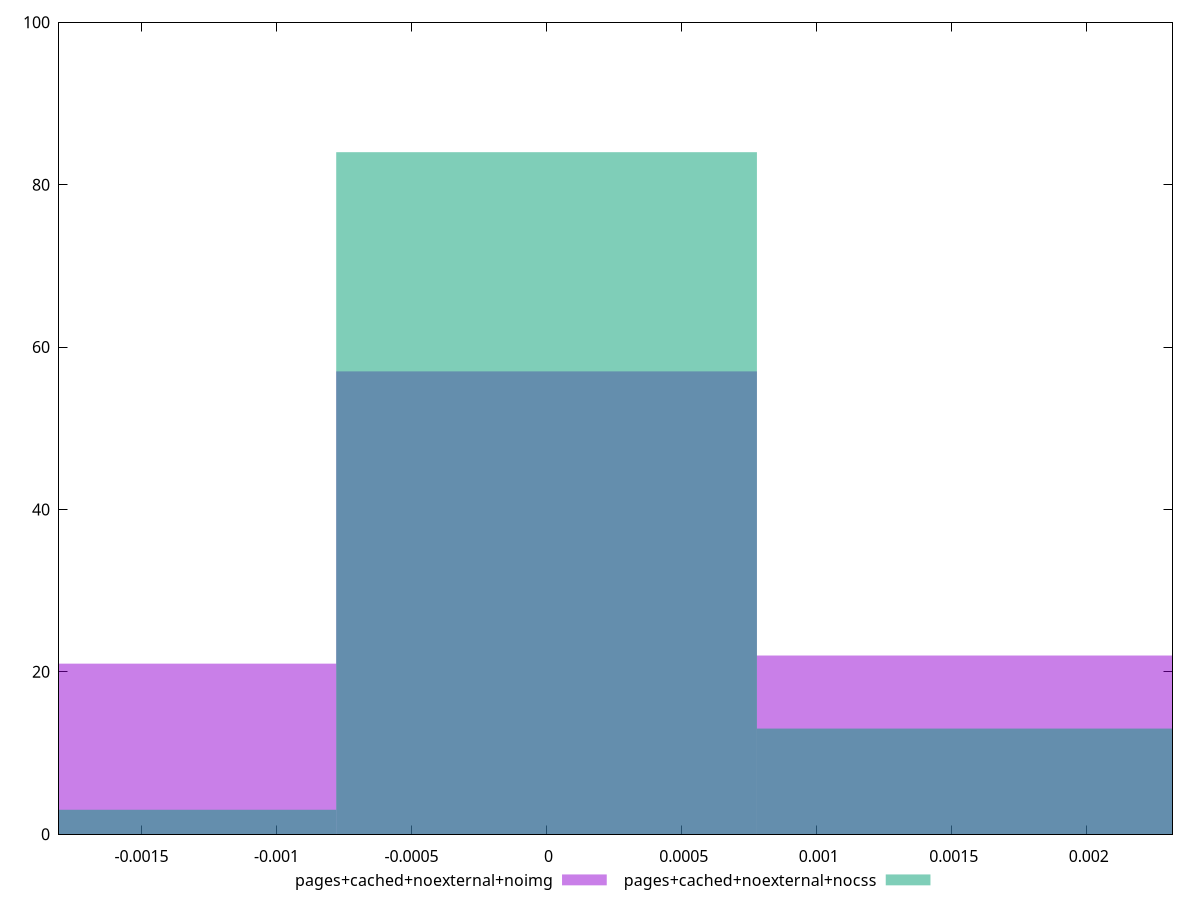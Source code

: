 reset

$pagesCachedNoexternalNoimg <<EOF
0 57
0.0015575550349076657 22
-0.0015575550349076657 21
EOF

$pagesCachedNoexternalNocss <<EOF
0 84
0.0015575550349076657 13
-0.0015575550349076657 3
EOF

set key outside below
set boxwidth 0.0015575550349076657
set xrange [-0.0018050816229632158:0.002317303860980198]
set yrange [0:100]
set trange [0:100]
set style fill transparent solid 0.5 noborder
set terminal svg size 640, 500 enhanced background rgb 'white'
set output "reprap/meta/score-difference/comparison/histogram/8_vs_9.svg"

plot $pagesCachedNoexternalNoimg title "pages+cached+noexternal+noimg" with boxes, \
     $pagesCachedNoexternalNocss title "pages+cached+noexternal+nocss" with boxes

reset

